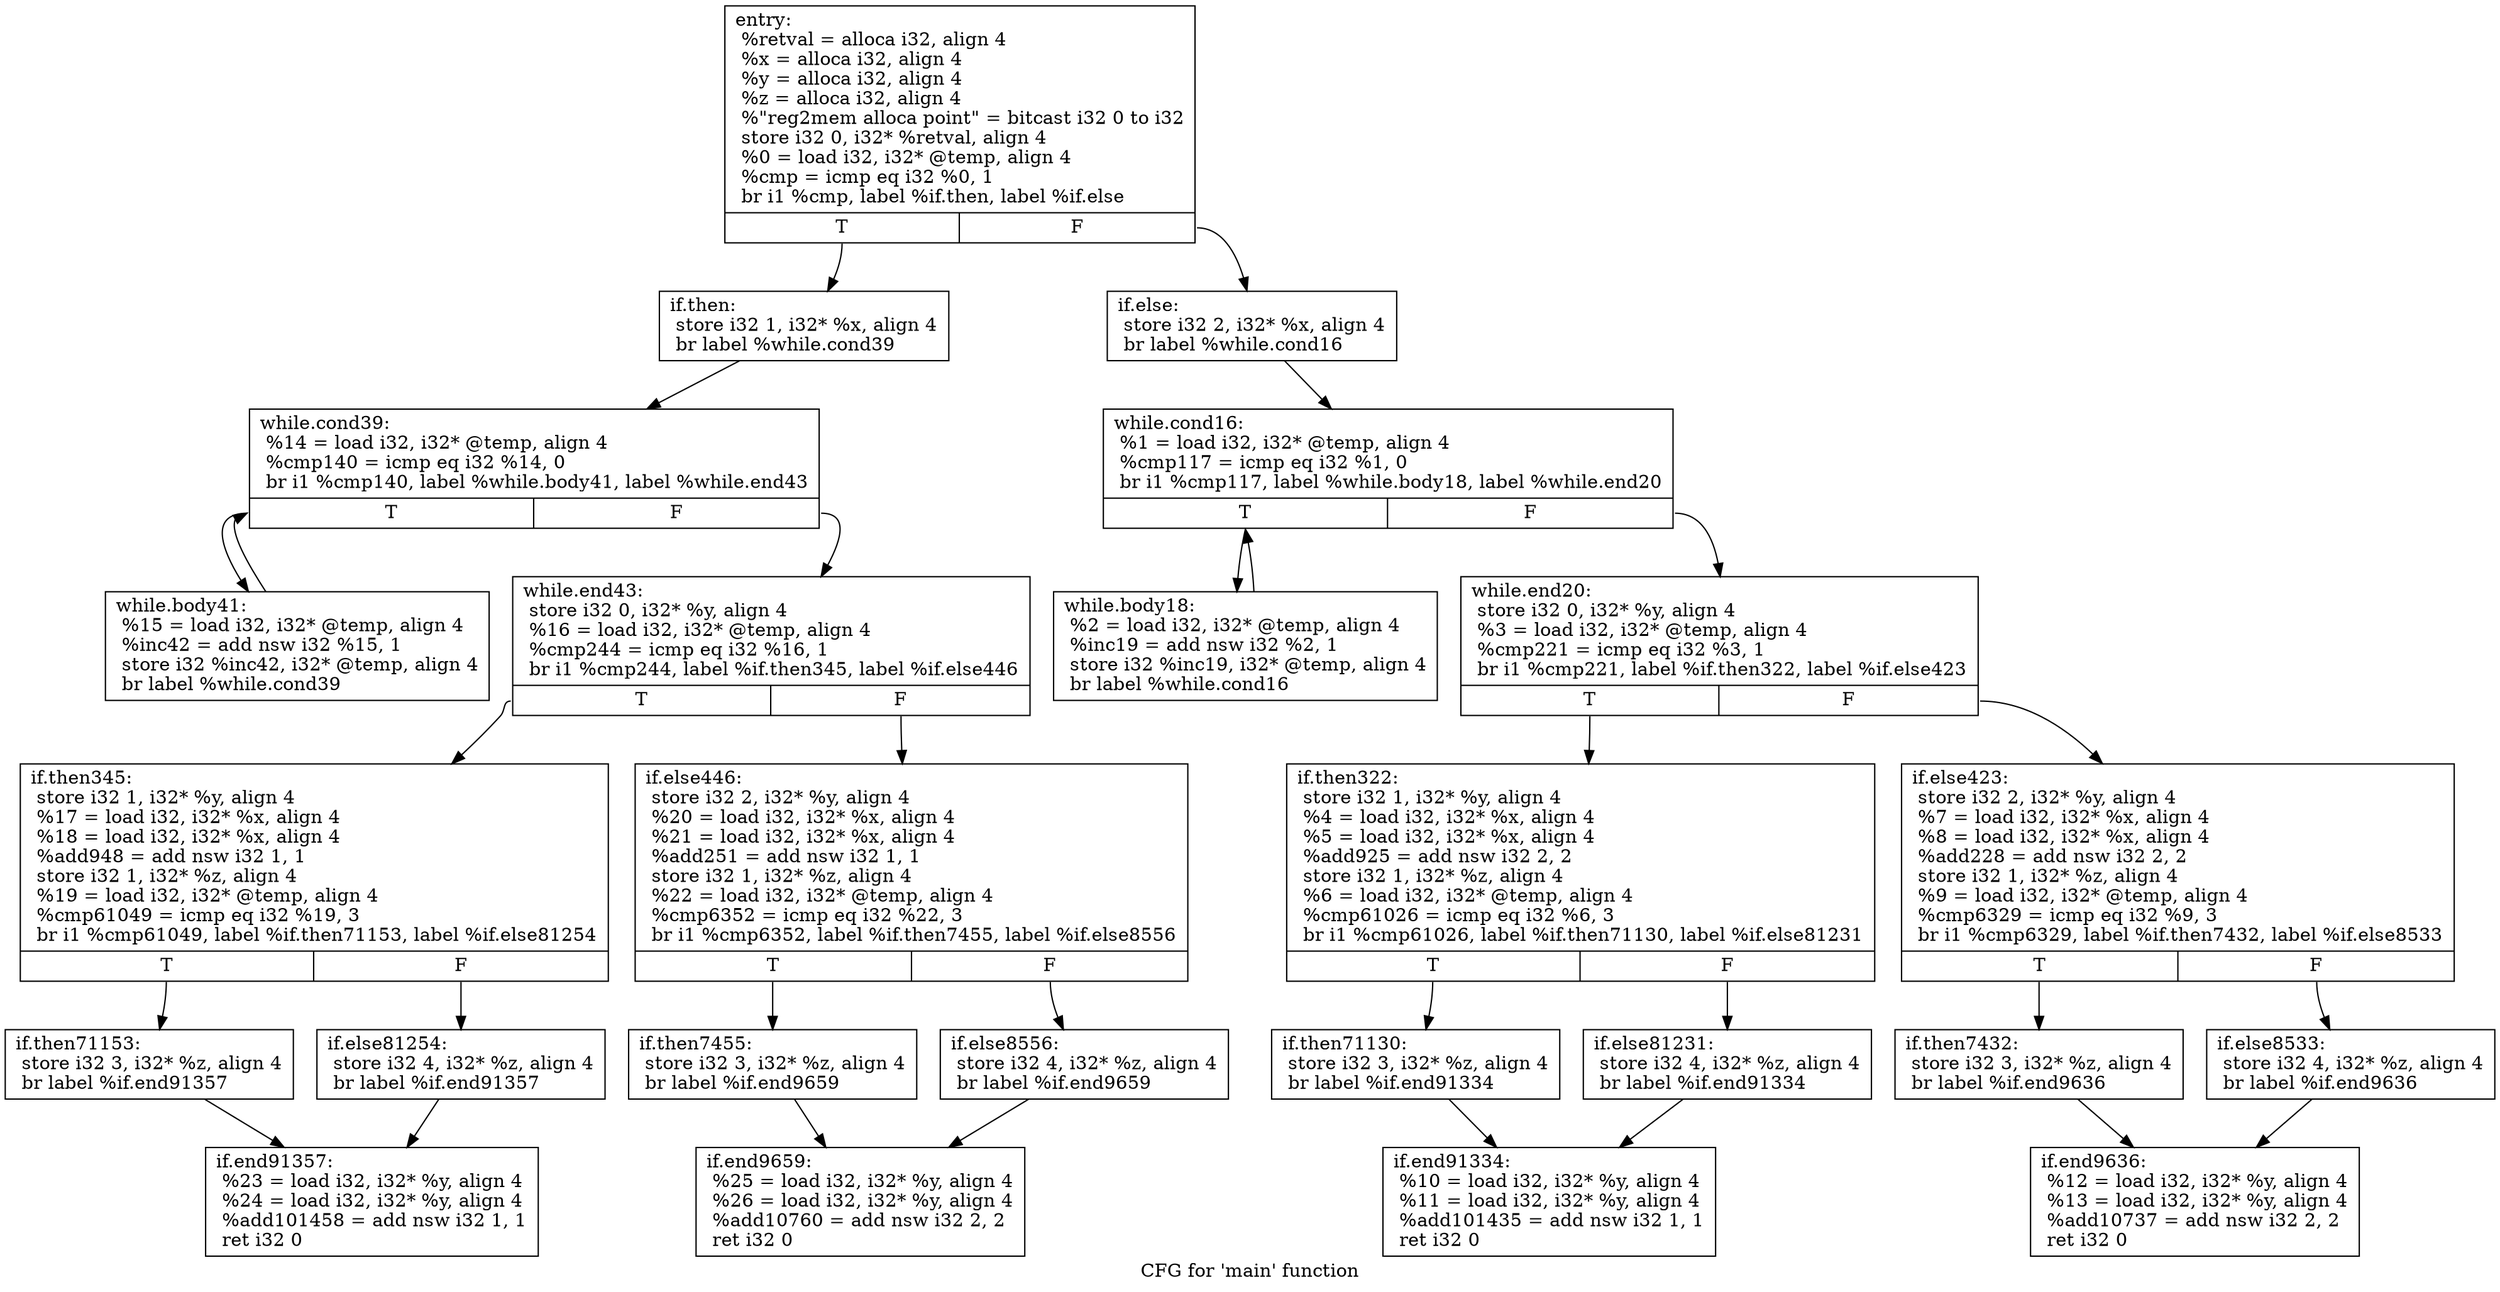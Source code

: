 digraph "CFG for 'main' function" {
	label="CFG for 'main' function";

	Node0x66739e0 [shape=record,label="{entry:\l  %retval = alloca i32, align 4\l  %x = alloca i32, align 4\l  %y = alloca i32, align 4\l  %z = alloca i32, align 4\l  %\"reg2mem alloca point\" = bitcast i32 0 to i32\l  store i32 0, i32* %retval, align 4\l  %0 = load i32, i32* @temp, align 4\l  %cmp = icmp eq i32 %0, 1\l  br i1 %cmp, label %if.then, label %if.else\l|{<s0>T|<s1>F}}"];
	Node0x66739e0:s0 -> Node0x6673a30;
	Node0x66739e0:s1 -> Node0x6673a80;
	Node0x6673a30 [shape=record,label="{if.then:                                          \l  store i32 1, i32* %x, align 4\l  br label %while.cond39\l}"];
	Node0x6673a30 -> Node0x666f6b0;
	Node0x6673a80 [shape=record,label="{if.else:                                          \l  store i32 2, i32* %x, align 4\l  br label %while.cond16\l}"];
	Node0x6673a80 -> Node0x669a2e0;
	Node0x669a2e0 [shape=record,label="{while.cond16:                                     \l  %1 = load i32, i32* @temp, align 4\l  %cmp117 = icmp eq i32 %1, 0\l  br i1 %cmp117, label %while.body18, label %while.end20\l|{<s0>T|<s1>F}}"];
	Node0x669a2e0:s0 -> Node0x669a570;
	Node0x669a2e0:s1 -> Node0x669a820;
	Node0x669a570 [shape=record,label="{while.body18:                                     \l  %2 = load i32, i32* @temp, align 4\l  %inc19 = add nsw i32 %2, 1\l  store i32 %inc19, i32* @temp, align 4\l  br label %while.cond16\l}"];
	Node0x669a570 -> Node0x669a2e0;
	Node0x669a820 [shape=record,label="{while.end20:                                      \l  store i32 0, i32* %y, align 4\l  %3 = load i32, i32* @temp, align 4\l  %cmp221 = icmp eq i32 %3, 1\l  br i1 %cmp221, label %if.then322, label %if.else423\l|{<s0>T|<s1>F}}"];
	Node0x669a820:s0 -> Node0x6673ea0;
	Node0x669a820:s1 -> Node0x6674070;
	Node0x6673ea0 [shape=record,label="{if.then322:                                       \l  store i32 1, i32* %y, align 4\l  %4 = load i32, i32* %x, align 4\l  %5 = load i32, i32* %x, align 4\l  %add925 = add nsw i32 2, 2\l  store i32 1, i32* %z, align 4\l  %6 = load i32, i32* @temp, align 4\l  %cmp61026 = icmp eq i32 %6, 3\l  br i1 %cmp61026, label %if.then71130, label %if.else81231\l|{<s0>T|<s1>F}}"];
	Node0x6673ea0:s0 -> Node0x669b550;
	Node0x6673ea0:s1 -> Node0x669c560;
	Node0x6674070 [shape=record,label="{if.else423:                                       \l  store i32 2, i32* %y, align 4\l  %7 = load i32, i32* %x, align 4\l  %8 = load i32, i32* %x, align 4\l  %add228 = add nsw i32 2, 2\l  store i32 1, i32* %z, align 4\l  %9 = load i32, i32* @temp, align 4\l  %cmp6329 = icmp eq i32 %9, 3\l  br i1 %cmp6329, label %if.then7432, label %if.else8533\l|{<s0>T|<s1>F}}"];
	Node0x6674070:s0 -> Node0x669c760;
	Node0x6674070:s1 -> Node0x669c930;
	Node0x669b550 [shape=record,label="{if.then71130:                                     \l  store i32 3, i32* %z, align 4\l  br label %if.end91334\l}"];
	Node0x669b550 -> Node0x669cb30;
	Node0x669c560 [shape=record,label="{if.else81231:                                     \l  store i32 4, i32* %z, align 4\l  br label %if.end91334\l}"];
	Node0x669c560 -> Node0x669cb30;
	Node0x669c760 [shape=record,label="{if.then7432:                                      \l  store i32 3, i32* %z, align 4\l  br label %if.end9636\l}"];
	Node0x669c760 -> Node0x669ce70;
	Node0x669c930 [shape=record,label="{if.else8533:                                      \l  store i32 4, i32* %z, align 4\l  br label %if.end9636\l}"];
	Node0x669c930 -> Node0x669ce70;
	Node0x669cb30 [shape=record,label="{if.end91334:                                      \l  %10 = load i32, i32* %y, align 4\l  %11 = load i32, i32* %y, align 4\l  %add101435 = add nsw i32 1, 1\l  ret i32 0\l}"];
	Node0x669ce70 [shape=record,label="{if.end9636:                                       \l  %12 = load i32, i32* %y, align 4\l  %13 = load i32, i32* %y, align 4\l  %add10737 = add nsw i32 2, 2\l  ret i32 0\l}"];
	Node0x666f6b0 [shape=record,label="{while.cond39:                                     \l  %14 = load i32, i32* @temp, align 4\l  %cmp140 = icmp eq i32 %14, 0\l  br i1 %cmp140, label %while.body41, label %while.end43\l|{<s0>T|<s1>F}}"];
	Node0x666f6b0:s0 -> Node0x6691e10;
	Node0x666f6b0:s1 -> Node0x669c6c0;
	Node0x6691e10 [shape=record,label="{while.body41:                                     \l  %15 = load i32, i32* @temp, align 4\l  %inc42 = add nsw i32 %15, 1\l  store i32 %inc42, i32* @temp, align 4\l  br label %while.cond39\l}"];
	Node0x6691e10 -> Node0x666f6b0;
	Node0x669c6c0 [shape=record,label="{while.end43:                                      \l  store i32 0, i32* %y, align 4\l  %16 = load i32, i32* @temp, align 4\l  %cmp244 = icmp eq i32 %16, 1\l  br i1 %cmp244, label %if.then345, label %if.else446\l|{<s0>T|<s1>F}}"];
	Node0x669c6c0:s0 -> Node0x669d5d0;
	Node0x669c6c0:s1 -> Node0x669d7a0;
	Node0x669d5d0 [shape=record,label="{if.then345:                                       \l  store i32 1, i32* %y, align 4\l  %17 = load i32, i32* %x, align 4\l  %18 = load i32, i32* %x, align 4\l  %add948 = add nsw i32 1, 1\l  store i32 1, i32* %z, align 4\l  %19 = load i32, i32* @temp, align 4\l  %cmp61049 = icmp eq i32 %19, 3\l  br i1 %cmp61049, label %if.then71153, label %if.else81254\l|{<s0>T|<s1>F}}"];
	Node0x669d5d0:s0 -> Node0x669e200;
	Node0x669d5d0:s1 -> Node0x669e3d0;
	Node0x669d7a0 [shape=record,label="{if.else446:                                       \l  store i32 2, i32* %y, align 4\l  %20 = load i32, i32* %x, align 4\l  %21 = load i32, i32* %x, align 4\l  %add251 = add nsw i32 1, 1\l  store i32 1, i32* %z, align 4\l  %22 = load i32, i32* @temp, align 4\l  %cmp6352 = icmp eq i32 %22, 3\l  br i1 %cmp6352, label %if.then7455, label %if.else8556\l|{<s0>T|<s1>F}}"];
	Node0x669d7a0:s0 -> Node0x669e5a0;
	Node0x669d7a0:s1 -> Node0x669e770;
	Node0x669e200 [shape=record,label="{if.then71153:                                     \l  store i32 3, i32* %z, align 4\l  br label %if.end91357\l}"];
	Node0x669e200 -> Node0x669e940;
	Node0x669e3d0 [shape=record,label="{if.else81254:                                     \l  store i32 4, i32* %z, align 4\l  br label %if.end91357\l}"];
	Node0x669e3d0 -> Node0x669e940;
	Node0x669e5a0 [shape=record,label="{if.then7455:                                      \l  store i32 3, i32* %z, align 4\l  br label %if.end9659\l}"];
	Node0x669e5a0 -> Node0x669ec20;
	Node0x669e770 [shape=record,label="{if.else8556:                                      \l  store i32 4, i32* %z, align 4\l  br label %if.end9659\l}"];
	Node0x669e770 -> Node0x669ec20;
	Node0x669e940 [shape=record,label="{if.end91357:                                      \l  %23 = load i32, i32* %y, align 4\l  %24 = load i32, i32* %y, align 4\l  %add101458 = add nsw i32 1, 1\l  ret i32 0\l}"];
	Node0x669ec20 [shape=record,label="{if.end9659:                                       \l  %25 = load i32, i32* %y, align 4\l  %26 = load i32, i32* %y, align 4\l  %add10760 = add nsw i32 2, 2\l  ret i32 0\l}"];
}
